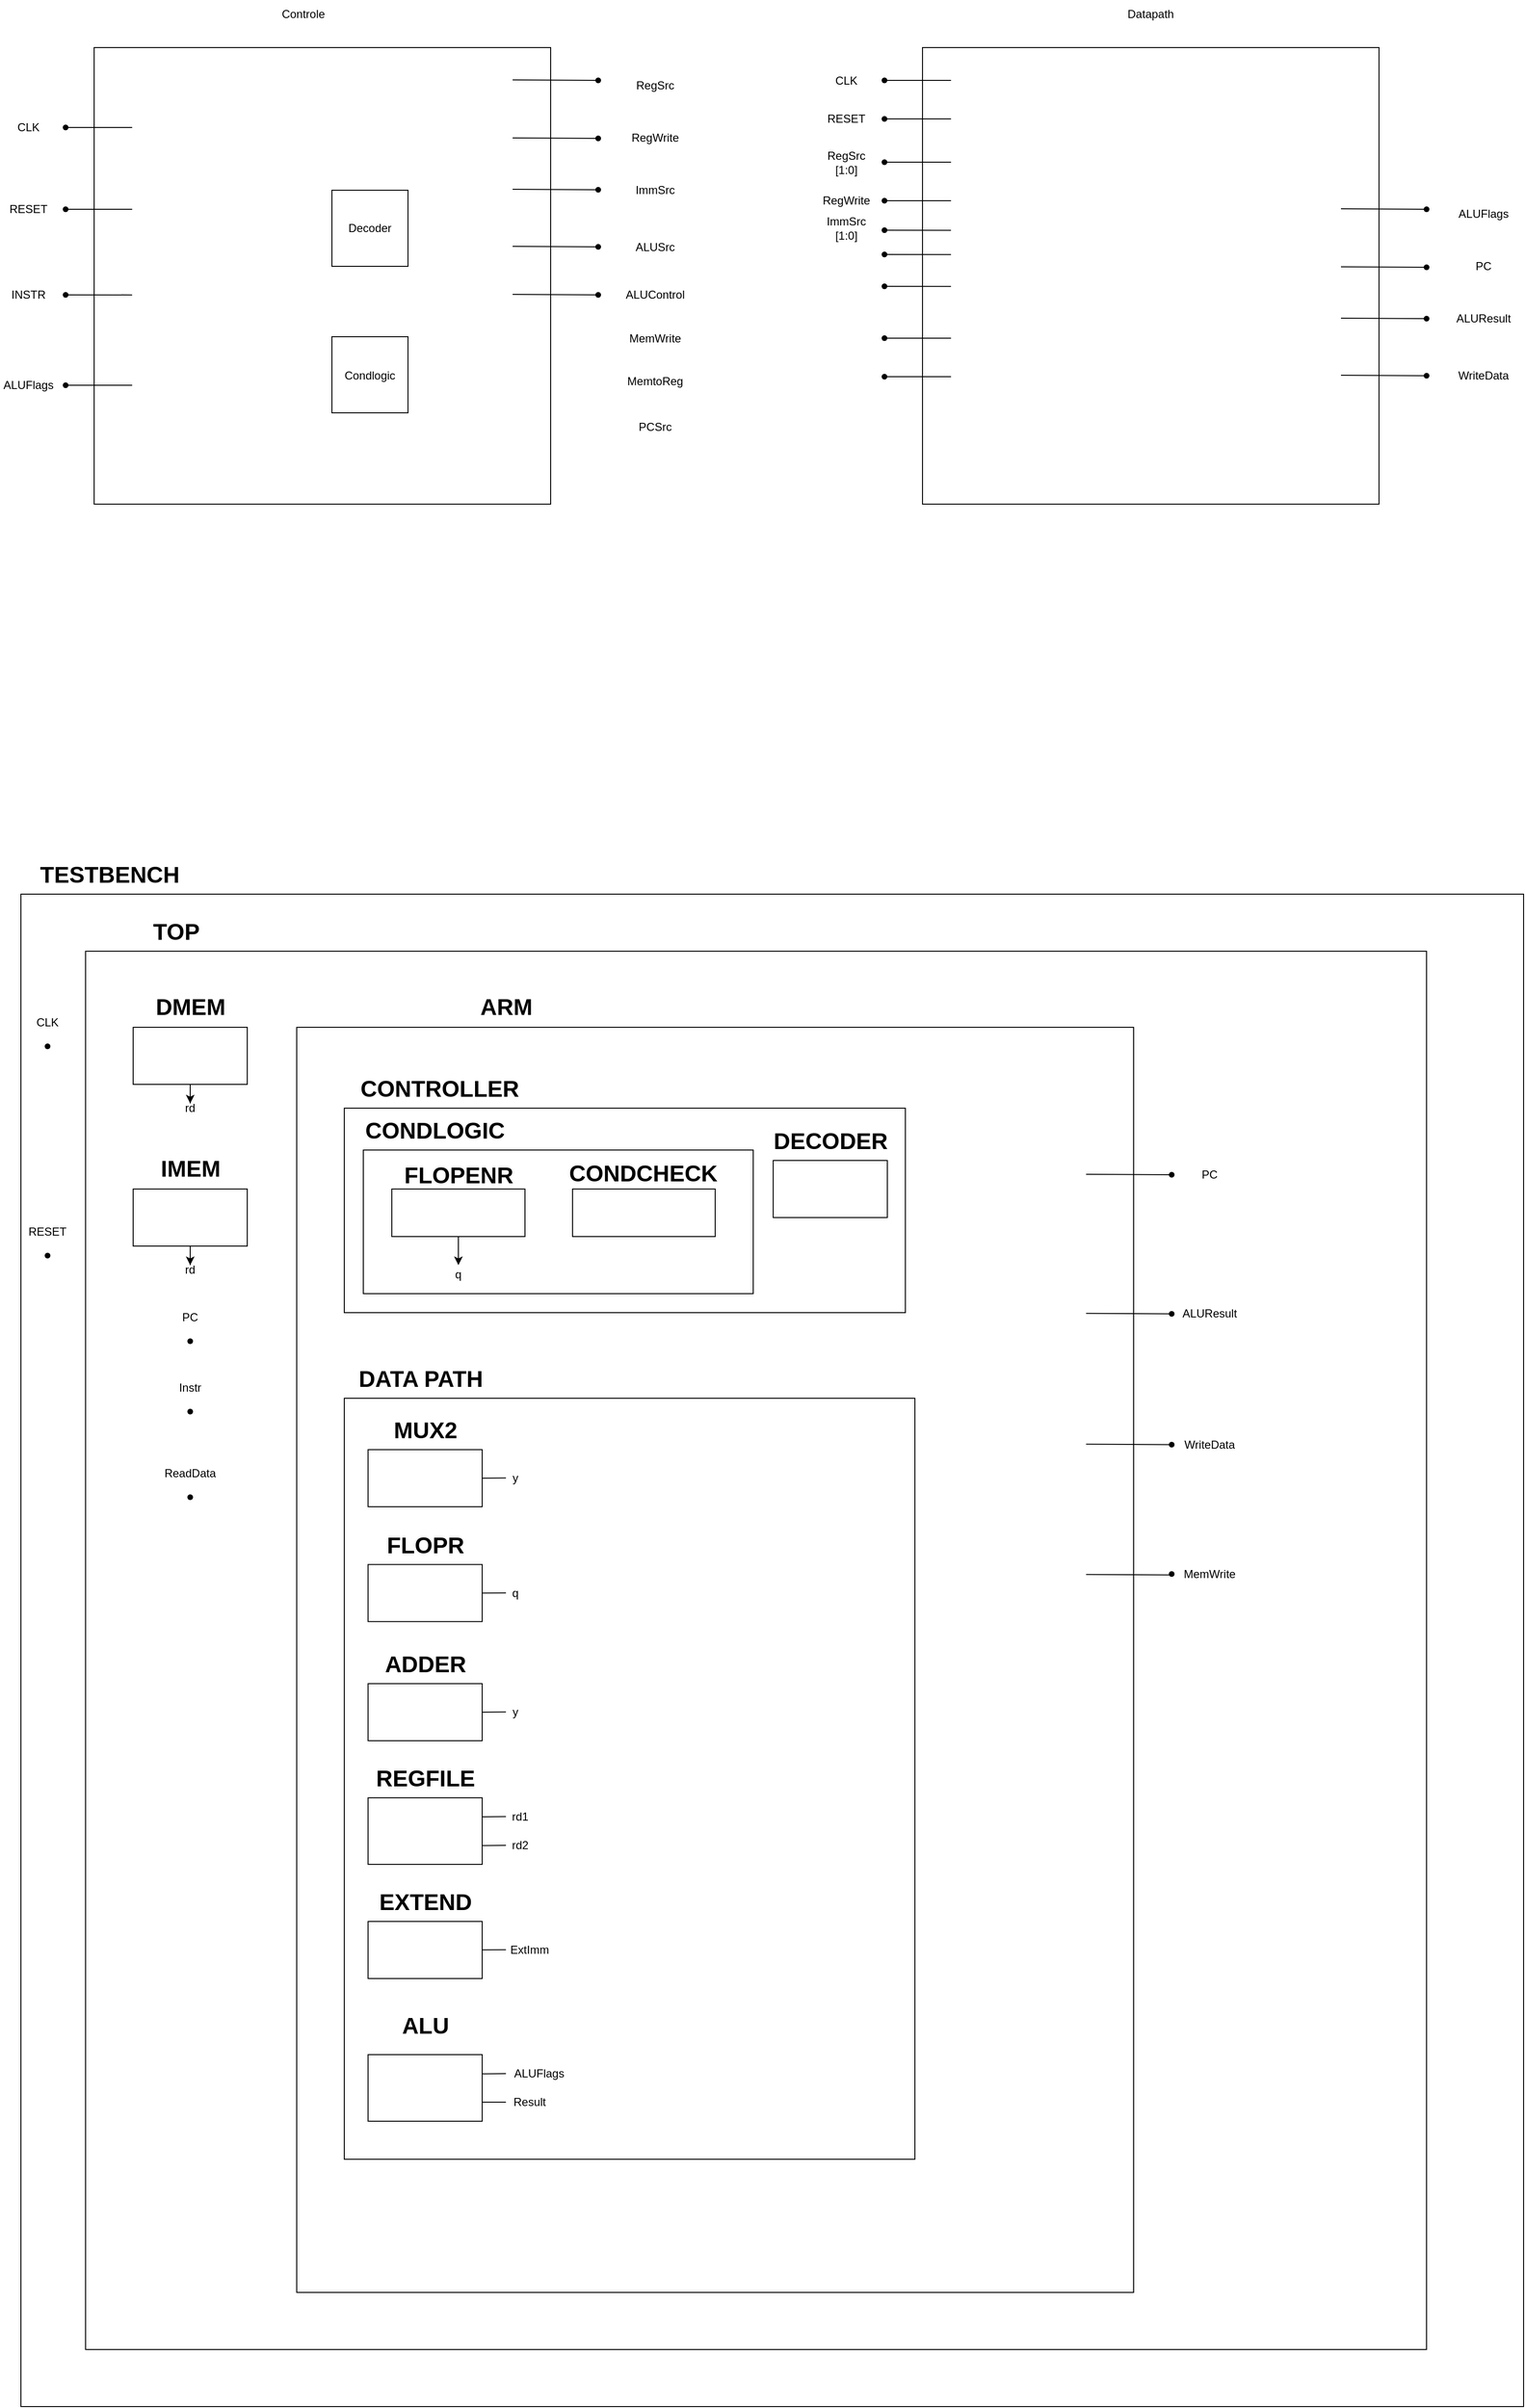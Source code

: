<mxfile version="26.2.8">
  <diagram name="Página-1" id="aRTE3bzkcfPNq_XIPPsl">
    <mxGraphModel dx="2326" dy="2050" grid="1" gridSize="10" guides="1" tooltips="1" connect="1" arrows="1" fold="1" page="1" pageScale="1" pageWidth="827" pageHeight="1169" math="0" shadow="0">
      <root>
        <mxCell id="0" />
        <mxCell id="1" parent="0" />
        <mxCell id="1jccHF-EWlNYs-ElG2Ij-1" value="" style="whiteSpace=wrap;html=1;aspect=fixed;" parent="1" vertex="1">
          <mxGeometry x="150" y="250" width="480" height="480" as="geometry" />
        </mxCell>
        <mxCell id="1jccHF-EWlNYs-ElG2Ij-2" value="Controle" style="text;html=1;align=center;verticalAlign=middle;whiteSpace=wrap;rounded=0;" parent="1" vertex="1">
          <mxGeometry x="340" y="200" width="60" height="30" as="geometry" />
        </mxCell>
        <mxCell id="1jccHF-EWlNYs-ElG2Ij-3" value="" style="whiteSpace=wrap;html=1;aspect=fixed;" parent="1" vertex="1">
          <mxGeometry x="400" y="400" width="80" height="80" as="geometry" />
        </mxCell>
        <mxCell id="1jccHF-EWlNYs-ElG2Ij-4" value="" style="whiteSpace=wrap;html=1;aspect=fixed;" parent="1" vertex="1">
          <mxGeometry x="400" y="554" width="80" height="80" as="geometry" />
        </mxCell>
        <mxCell id="1jccHF-EWlNYs-ElG2Ij-5" value="" style="shape=waypoint;sketch=0;fillStyle=solid;size=6;pointerEvents=1;points=[];fillColor=none;resizable=0;rotatable=0;perimeter=centerPerimeter;snapToPoint=1;" parent="1" vertex="1">
          <mxGeometry x="110" y="500" width="20" height="20" as="geometry" />
        </mxCell>
        <mxCell id="1jccHF-EWlNYs-ElG2Ij-6" value="" style="endArrow=none;html=1;rounded=0;exitX=1;exitY=0.5;exitDx=0;exitDy=0;exitPerimeter=0;entryX=0.059;entryY=0.261;entryDx=0;entryDy=0;entryPerimeter=0;" parent="1" source="1jccHF-EWlNYs-ElG2Ij-5" edge="1">
          <mxGeometry width="50" height="50" relative="1" as="geometry">
            <mxPoint x="220" y="590" as="sourcePoint" />
            <mxPoint x="189.925" y="510.075" as="targetPoint" />
          </mxGeometry>
        </mxCell>
        <mxCell id="1jccHF-EWlNYs-ElG2Ij-7" value="" style="shape=waypoint;sketch=0;fillStyle=solid;size=6;pointerEvents=1;points=[];fillColor=none;resizable=0;rotatable=0;perimeter=centerPerimeter;snapToPoint=1;" parent="1" vertex="1">
          <mxGeometry x="110" y="595" width="20" height="20" as="geometry" />
        </mxCell>
        <mxCell id="1jccHF-EWlNYs-ElG2Ij-8" value="" style="endArrow=none;html=1;rounded=0;exitX=1;exitY=0.5;exitDx=0;exitDy=0;exitPerimeter=0;entryX=0.059;entryY=0.261;entryDx=0;entryDy=0;entryPerimeter=0;" parent="1" source="1jccHF-EWlNYs-ElG2Ij-7" edge="1">
          <mxGeometry width="50" height="50" relative="1" as="geometry">
            <mxPoint x="220" y="685" as="sourcePoint" />
            <mxPoint x="190" y="605" as="targetPoint" />
          </mxGeometry>
        </mxCell>
        <mxCell id="1jccHF-EWlNYs-ElG2Ij-9" value="CLK" style="text;html=1;align=center;verticalAlign=middle;whiteSpace=wrap;rounded=0;" parent="1" vertex="1">
          <mxGeometry x="51" y="319" width="60" height="30" as="geometry" />
        </mxCell>
        <mxCell id="1jccHF-EWlNYs-ElG2Ij-10" value="" style="shape=waypoint;sketch=0;fillStyle=solid;size=6;pointerEvents=1;points=[];fillColor=none;resizable=0;rotatable=0;perimeter=centerPerimeter;snapToPoint=1;" parent="1" vertex="1">
          <mxGeometry x="110" y="410" width="20" height="20" as="geometry" />
        </mxCell>
        <mxCell id="1jccHF-EWlNYs-ElG2Ij-11" value="" style="endArrow=none;html=1;rounded=0;exitX=1;exitY=0.5;exitDx=0;exitDy=0;exitPerimeter=0;entryX=0.059;entryY=0.261;entryDx=0;entryDy=0;entryPerimeter=0;" parent="1" source="1jccHF-EWlNYs-ElG2Ij-10" edge="1">
          <mxGeometry width="50" height="50" relative="1" as="geometry">
            <mxPoint x="220" y="500" as="sourcePoint" />
            <mxPoint x="190" y="420" as="targetPoint" />
          </mxGeometry>
        </mxCell>
        <mxCell id="1jccHF-EWlNYs-ElG2Ij-12" value="" style="shape=waypoint;sketch=0;fillStyle=solid;size=6;pointerEvents=1;points=[];fillColor=none;resizable=0;rotatable=0;perimeter=centerPerimeter;snapToPoint=1;" parent="1" vertex="1">
          <mxGeometry x="110" y="324" width="20" height="20" as="geometry" />
        </mxCell>
        <mxCell id="1jccHF-EWlNYs-ElG2Ij-13" value="" style="endArrow=none;html=1;rounded=0;exitX=1;exitY=0.5;exitDx=0;exitDy=0;exitPerimeter=0;entryX=0.059;entryY=0.261;entryDx=0;entryDy=0;entryPerimeter=0;" parent="1" source="1jccHF-EWlNYs-ElG2Ij-12" edge="1">
          <mxGeometry width="50" height="50" relative="1" as="geometry">
            <mxPoint x="220" y="414" as="sourcePoint" />
            <mxPoint x="190" y="334" as="targetPoint" />
          </mxGeometry>
        </mxCell>
        <mxCell id="1jccHF-EWlNYs-ElG2Ij-14" value="RESET" style="text;html=1;align=center;verticalAlign=middle;whiteSpace=wrap;rounded=0;" parent="1" vertex="1">
          <mxGeometry x="51" y="405" width="60" height="30" as="geometry" />
        </mxCell>
        <mxCell id="1jccHF-EWlNYs-ElG2Ij-15" value="INSTR" style="text;html=1;align=center;verticalAlign=middle;whiteSpace=wrap;rounded=0;" parent="1" vertex="1">
          <mxGeometry x="51" y="495" width="60" height="30" as="geometry" />
        </mxCell>
        <mxCell id="1jccHF-EWlNYs-ElG2Ij-16" value="ALUFlags" style="text;html=1;align=center;verticalAlign=middle;whiteSpace=wrap;rounded=0;" parent="1" vertex="1">
          <mxGeometry x="51" y="590" width="60" height="30" as="geometry" />
        </mxCell>
        <mxCell id="1jccHF-EWlNYs-ElG2Ij-17" value="Decoder" style="text;html=1;align=center;verticalAlign=middle;whiteSpace=wrap;rounded=0;" parent="1" vertex="1">
          <mxGeometry x="410" y="425" width="60" height="30" as="geometry" />
        </mxCell>
        <mxCell id="1jccHF-EWlNYs-ElG2Ij-18" value="Condlogic" style="text;html=1;align=center;verticalAlign=middle;whiteSpace=wrap;rounded=0;" parent="1" vertex="1">
          <mxGeometry x="410" y="580" width="60" height="30" as="geometry" />
        </mxCell>
        <mxCell id="1jccHF-EWlNYs-ElG2Ij-19" value="" style="whiteSpace=wrap;html=1;aspect=fixed;" parent="1" vertex="1">
          <mxGeometry x="1021" y="250" width="480" height="480" as="geometry" />
        </mxCell>
        <mxCell id="1jccHF-EWlNYs-ElG2Ij-20" value="Datapath" style="text;html=1;align=center;verticalAlign=middle;whiteSpace=wrap;rounded=0;" parent="1" vertex="1">
          <mxGeometry x="1231" y="200" width="60" height="30" as="geometry" />
        </mxCell>
        <mxCell id="1jccHF-EWlNYs-ElG2Ij-21" value="" style="shape=waypoint;sketch=0;fillStyle=solid;size=6;pointerEvents=1;points=[];fillColor=none;resizable=0;rotatable=0;perimeter=centerPerimeter;snapToPoint=1;" parent="1" vertex="1">
          <mxGeometry x="971" y="457.5" width="20" height="20" as="geometry" />
        </mxCell>
        <mxCell id="1jccHF-EWlNYs-ElG2Ij-22" value="" style="endArrow=none;html=1;rounded=0;exitX=1;exitY=0.5;exitDx=0;exitDy=0;exitPerimeter=0;entryX=0.059;entryY=0.261;entryDx=0;entryDy=0;entryPerimeter=0;" parent="1" source="1jccHF-EWlNYs-ElG2Ij-21" edge="1">
          <mxGeometry width="50" height="50" relative="1" as="geometry">
            <mxPoint x="1081" y="547.5" as="sourcePoint" />
            <mxPoint x="1050.925" y="467.575" as="targetPoint" />
          </mxGeometry>
        </mxCell>
        <mxCell id="1jccHF-EWlNYs-ElG2Ij-23" value="" style="shape=waypoint;sketch=0;fillStyle=solid;size=6;pointerEvents=1;points=[];fillColor=none;resizable=0;rotatable=0;perimeter=centerPerimeter;snapToPoint=1;" parent="1" vertex="1">
          <mxGeometry x="971" y="545.5" width="20" height="20" as="geometry" />
        </mxCell>
        <mxCell id="1jccHF-EWlNYs-ElG2Ij-24" value="" style="endArrow=none;html=1;rounded=0;exitX=1;exitY=0.5;exitDx=0;exitDy=0;exitPerimeter=0;entryX=0.059;entryY=0.261;entryDx=0;entryDy=0;entryPerimeter=0;" parent="1" source="1jccHF-EWlNYs-ElG2Ij-23" edge="1">
          <mxGeometry width="50" height="50" relative="1" as="geometry">
            <mxPoint x="1081" y="635.5" as="sourcePoint" />
            <mxPoint x="1051" y="555.5" as="targetPoint" />
          </mxGeometry>
        </mxCell>
        <mxCell id="1jccHF-EWlNYs-ElG2Ij-25" value="" style="shape=waypoint;sketch=0;fillStyle=solid;size=6;pointerEvents=1;points=[];fillColor=none;resizable=0;rotatable=0;perimeter=centerPerimeter;snapToPoint=1;" parent="1" vertex="1">
          <mxGeometry x="971" y="360.5" width="20" height="20" as="geometry" />
        </mxCell>
        <mxCell id="1jccHF-EWlNYs-ElG2Ij-26" value="" style="endArrow=none;html=1;rounded=0;exitX=1;exitY=0.5;exitDx=0;exitDy=0;exitPerimeter=0;entryX=0.059;entryY=0.261;entryDx=0;entryDy=0;entryPerimeter=0;" parent="1" source="1jccHF-EWlNYs-ElG2Ij-25" edge="1">
          <mxGeometry width="50" height="50" relative="1" as="geometry">
            <mxPoint x="1081" y="450.5" as="sourcePoint" />
            <mxPoint x="1051" y="370.5" as="targetPoint" />
          </mxGeometry>
        </mxCell>
        <mxCell id="1jccHF-EWlNYs-ElG2Ij-27" value="" style="shape=waypoint;sketch=0;fillStyle=solid;size=6;pointerEvents=1;points=[];fillColor=none;resizable=0;rotatable=0;perimeter=centerPerimeter;snapToPoint=1;" parent="1" vertex="1">
          <mxGeometry x="971" y="274.5" width="20" height="20" as="geometry" />
        </mxCell>
        <mxCell id="1jccHF-EWlNYs-ElG2Ij-28" value="" style="endArrow=none;html=1;rounded=0;exitX=1;exitY=0.5;exitDx=0;exitDy=0;exitPerimeter=0;entryX=0.059;entryY=0.261;entryDx=0;entryDy=0;entryPerimeter=0;" parent="1" source="1jccHF-EWlNYs-ElG2Ij-27" edge="1">
          <mxGeometry width="50" height="50" relative="1" as="geometry">
            <mxPoint x="1081" y="364.5" as="sourcePoint" />
            <mxPoint x="1051" y="284.5" as="targetPoint" />
          </mxGeometry>
        </mxCell>
        <mxCell id="1jccHF-EWlNYs-ElG2Ij-29" value="" style="shape=waypoint;sketch=0;fillStyle=solid;size=6;pointerEvents=1;points=[];fillColor=none;resizable=0;rotatable=0;perimeter=centerPerimeter;snapToPoint=1;" parent="1" vertex="1">
          <mxGeometry x="971" y="491" width="20" height="20" as="geometry" />
        </mxCell>
        <mxCell id="1jccHF-EWlNYs-ElG2Ij-30" value="" style="endArrow=none;html=1;rounded=0;exitX=1;exitY=0.5;exitDx=0;exitDy=0;exitPerimeter=0;entryX=0.059;entryY=0.261;entryDx=0;entryDy=0;entryPerimeter=0;" parent="1" source="1jccHF-EWlNYs-ElG2Ij-29" edge="1">
          <mxGeometry width="50" height="50" relative="1" as="geometry">
            <mxPoint x="1081" y="581" as="sourcePoint" />
            <mxPoint x="1050.925" y="501.075" as="targetPoint" />
          </mxGeometry>
        </mxCell>
        <mxCell id="1jccHF-EWlNYs-ElG2Ij-31" value="" style="shape=waypoint;sketch=0;fillStyle=solid;size=6;pointerEvents=1;points=[];fillColor=none;resizable=0;rotatable=0;perimeter=centerPerimeter;snapToPoint=1;" parent="1" vertex="1">
          <mxGeometry x="971" y="586" width="20" height="20" as="geometry" />
        </mxCell>
        <mxCell id="1jccHF-EWlNYs-ElG2Ij-32" value="" style="endArrow=none;html=1;rounded=0;exitX=1;exitY=0.5;exitDx=0;exitDy=0;exitPerimeter=0;entryX=0.059;entryY=0.261;entryDx=0;entryDy=0;entryPerimeter=0;" parent="1" source="1jccHF-EWlNYs-ElG2Ij-31" edge="1">
          <mxGeometry width="50" height="50" relative="1" as="geometry">
            <mxPoint x="1081" y="676" as="sourcePoint" />
            <mxPoint x="1051" y="596" as="targetPoint" />
          </mxGeometry>
        </mxCell>
        <mxCell id="1jccHF-EWlNYs-ElG2Ij-33" value="" style="shape=waypoint;sketch=0;fillStyle=solid;size=6;pointerEvents=1;points=[];fillColor=none;resizable=0;rotatable=0;perimeter=centerPerimeter;snapToPoint=1;" parent="1" vertex="1">
          <mxGeometry x="971" y="401" width="20" height="20" as="geometry" />
        </mxCell>
        <mxCell id="1jccHF-EWlNYs-ElG2Ij-34" value="" style="endArrow=none;html=1;rounded=0;exitX=1;exitY=0.5;exitDx=0;exitDy=0;exitPerimeter=0;entryX=0.059;entryY=0.261;entryDx=0;entryDy=0;entryPerimeter=0;" parent="1" source="1jccHF-EWlNYs-ElG2Ij-33" edge="1">
          <mxGeometry width="50" height="50" relative="1" as="geometry">
            <mxPoint x="1081" y="491" as="sourcePoint" />
            <mxPoint x="1051" y="411" as="targetPoint" />
          </mxGeometry>
        </mxCell>
        <mxCell id="1jccHF-EWlNYs-ElG2Ij-35" value="" style="shape=waypoint;sketch=0;fillStyle=solid;size=6;pointerEvents=1;points=[];fillColor=none;resizable=0;rotatable=0;perimeter=centerPerimeter;snapToPoint=1;" parent="1" vertex="1">
          <mxGeometry x="971" y="315" width="20" height="20" as="geometry" />
        </mxCell>
        <mxCell id="1jccHF-EWlNYs-ElG2Ij-36" value="" style="endArrow=none;html=1;rounded=0;exitX=1;exitY=0.5;exitDx=0;exitDy=0;exitPerimeter=0;entryX=0.059;entryY=0.261;entryDx=0;entryDy=0;entryPerimeter=0;" parent="1" source="1jccHF-EWlNYs-ElG2Ij-35" edge="1">
          <mxGeometry width="50" height="50" relative="1" as="geometry">
            <mxPoint x="1081" y="405" as="sourcePoint" />
            <mxPoint x="1051" y="325" as="targetPoint" />
          </mxGeometry>
        </mxCell>
        <mxCell id="1jccHF-EWlNYs-ElG2Ij-37" value="" style="shape=waypoint;sketch=0;fillStyle=solid;size=6;pointerEvents=1;points=[];fillColor=none;resizable=0;rotatable=0;perimeter=centerPerimeter;snapToPoint=1;" parent="1" vertex="1">
          <mxGeometry x="971" y="432" width="20" height="20" as="geometry" />
        </mxCell>
        <mxCell id="1jccHF-EWlNYs-ElG2Ij-38" value="" style="endArrow=none;html=1;rounded=0;exitX=1;exitY=0.5;exitDx=0;exitDy=0;exitPerimeter=0;entryX=0.059;entryY=0.261;entryDx=0;entryDy=0;entryPerimeter=0;" parent="1" source="1jccHF-EWlNYs-ElG2Ij-37" edge="1">
          <mxGeometry width="50" height="50" relative="1" as="geometry">
            <mxPoint x="1081" y="522" as="sourcePoint" />
            <mxPoint x="1050.925" y="442.075" as="targetPoint" />
          </mxGeometry>
        </mxCell>
        <mxCell id="1jccHF-EWlNYs-ElG2Ij-39" value="" style="shape=waypoint;sketch=0;fillStyle=solid;size=6;pointerEvents=1;points=[];fillColor=none;resizable=0;rotatable=0;perimeter=centerPerimeter;snapToPoint=1;" parent="1" vertex="1">
          <mxGeometry x="1541" y="410" width="20" height="20" as="geometry" />
        </mxCell>
        <mxCell id="1jccHF-EWlNYs-ElG2Ij-40" value="" style="endArrow=none;html=1;rounded=0;exitX=1;exitY=0.5;exitDx=0;exitDy=0;exitPerimeter=0;entryX=1;entryY=0.5;entryDx=0;entryDy=0;entryPerimeter=0;" parent="1" target="1jccHF-EWlNYs-ElG2Ij-39" edge="1">
          <mxGeometry width="50" height="50" relative="1" as="geometry">
            <mxPoint x="1461" y="419.5" as="sourcePoint" />
            <mxPoint x="1491" y="499.5" as="targetPoint" />
          </mxGeometry>
        </mxCell>
        <mxCell id="1jccHF-EWlNYs-ElG2Ij-41" value="" style="shape=waypoint;sketch=0;fillStyle=solid;size=6;pointerEvents=1;points=[];fillColor=none;resizable=0;rotatable=0;perimeter=centerPerimeter;snapToPoint=1;" parent="1" vertex="1">
          <mxGeometry x="1541" y="471" width="20" height="20" as="geometry" />
        </mxCell>
        <mxCell id="1jccHF-EWlNYs-ElG2Ij-42" value="" style="endArrow=none;html=1;rounded=0;exitX=1;exitY=0.5;exitDx=0;exitDy=0;exitPerimeter=0;entryX=1;entryY=0.5;entryDx=0;entryDy=0;entryPerimeter=0;" parent="1" target="1jccHF-EWlNYs-ElG2Ij-41" edge="1">
          <mxGeometry width="50" height="50" relative="1" as="geometry">
            <mxPoint x="1461" y="480.5" as="sourcePoint" />
            <mxPoint x="1491" y="560.5" as="targetPoint" />
          </mxGeometry>
        </mxCell>
        <mxCell id="1jccHF-EWlNYs-ElG2Ij-43" value="" style="shape=waypoint;sketch=0;fillStyle=solid;size=6;pointerEvents=1;points=[];fillColor=none;resizable=0;rotatable=0;perimeter=centerPerimeter;snapToPoint=1;" parent="1" vertex="1">
          <mxGeometry x="1541" y="525" width="20" height="20" as="geometry" />
        </mxCell>
        <mxCell id="1jccHF-EWlNYs-ElG2Ij-44" value="" style="endArrow=none;html=1;rounded=0;exitX=1;exitY=0.5;exitDx=0;exitDy=0;exitPerimeter=0;entryX=1;entryY=0.5;entryDx=0;entryDy=0;entryPerimeter=0;" parent="1" target="1jccHF-EWlNYs-ElG2Ij-43" edge="1">
          <mxGeometry width="50" height="50" relative="1" as="geometry">
            <mxPoint x="1461" y="534.5" as="sourcePoint" />
            <mxPoint x="1491" y="614.5" as="targetPoint" />
          </mxGeometry>
        </mxCell>
        <mxCell id="1jccHF-EWlNYs-ElG2Ij-45" value="ALUFlags" style="text;html=1;align=center;verticalAlign=middle;whiteSpace=wrap;rounded=0;" parent="1" vertex="1">
          <mxGeometry x="1581" y="410" width="60" height="30" as="geometry" />
        </mxCell>
        <mxCell id="1jccHF-EWlNYs-ElG2Ij-46" value="PC" style="text;html=1;align=center;verticalAlign=middle;whiteSpace=wrap;rounded=0;" parent="1" vertex="1">
          <mxGeometry x="1581" y="465" width="60" height="30" as="geometry" />
        </mxCell>
        <mxCell id="1jccHF-EWlNYs-ElG2Ij-47" value="ALUResult" style="text;html=1;align=center;verticalAlign=middle;whiteSpace=wrap;rounded=0;" parent="1" vertex="1">
          <mxGeometry x="1581" y="520" width="60" height="30" as="geometry" />
        </mxCell>
        <mxCell id="1jccHF-EWlNYs-ElG2Ij-48" value="" style="shape=waypoint;sketch=0;fillStyle=solid;size=6;pointerEvents=1;points=[];fillColor=none;resizable=0;rotatable=0;perimeter=centerPerimeter;snapToPoint=1;" parent="1" vertex="1">
          <mxGeometry x="1541" y="585" width="20" height="20" as="geometry" />
        </mxCell>
        <mxCell id="1jccHF-EWlNYs-ElG2Ij-49" value="" style="endArrow=none;html=1;rounded=0;exitX=1;exitY=0.5;exitDx=0;exitDy=0;exitPerimeter=0;entryX=1;entryY=0.5;entryDx=0;entryDy=0;entryPerimeter=0;" parent="1" target="1jccHF-EWlNYs-ElG2Ij-48" edge="1">
          <mxGeometry width="50" height="50" relative="1" as="geometry">
            <mxPoint x="1461" y="594.5" as="sourcePoint" />
            <mxPoint x="1491" y="674.5" as="targetPoint" />
          </mxGeometry>
        </mxCell>
        <mxCell id="1jccHF-EWlNYs-ElG2Ij-50" value="WriteData" style="text;html=1;align=center;verticalAlign=middle;whiteSpace=wrap;rounded=0;" parent="1" vertex="1">
          <mxGeometry x="1581" y="580" width="60" height="30" as="geometry" />
        </mxCell>
        <mxCell id="1jccHF-EWlNYs-ElG2Ij-51" value="CLK" style="text;html=1;align=center;verticalAlign=middle;whiteSpace=wrap;rounded=0;" parent="1" vertex="1">
          <mxGeometry x="911" y="269.5" width="60" height="30" as="geometry" />
        </mxCell>
        <mxCell id="1jccHF-EWlNYs-ElG2Ij-52" value="RESET" style="text;html=1;align=center;verticalAlign=middle;whiteSpace=wrap;rounded=0;" parent="1" vertex="1">
          <mxGeometry x="911" y="310" width="60" height="30" as="geometry" />
        </mxCell>
        <mxCell id="1jccHF-EWlNYs-ElG2Ij-53" value="RegSrc&lt;div&gt;[1:0]&lt;/div&gt;" style="text;html=1;align=center;verticalAlign=middle;whiteSpace=wrap;rounded=0;" parent="1" vertex="1">
          <mxGeometry x="911" y="355.5" width="60" height="30" as="geometry" />
        </mxCell>
        <mxCell id="1jccHF-EWlNYs-ElG2Ij-54" value="RegWrite" style="text;html=1;align=center;verticalAlign=middle;whiteSpace=wrap;rounded=0;" parent="1" vertex="1">
          <mxGeometry x="911" y="396" width="60" height="30" as="geometry" />
        </mxCell>
        <mxCell id="1jccHF-EWlNYs-ElG2Ij-55" value="ImmSrc&lt;div&gt;[1:0]&lt;/div&gt;" style="text;html=1;align=center;verticalAlign=middle;whiteSpace=wrap;rounded=0;" parent="1" vertex="1">
          <mxGeometry x="911" y="425" width="60" height="30" as="geometry" />
        </mxCell>
        <mxCell id="1jccHF-EWlNYs-ElG2Ij-56" value="" style="shape=waypoint;sketch=0;fillStyle=solid;size=6;pointerEvents=1;points=[];fillColor=none;resizable=0;rotatable=0;perimeter=centerPerimeter;snapToPoint=1;" parent="1" vertex="1">
          <mxGeometry x="670" y="274.5" width="20" height="20" as="geometry" />
        </mxCell>
        <mxCell id="1jccHF-EWlNYs-ElG2Ij-57" value="" style="endArrow=none;html=1;rounded=0;exitX=1;exitY=0.5;exitDx=0;exitDy=0;exitPerimeter=0;entryX=1;entryY=0.5;entryDx=0;entryDy=0;entryPerimeter=0;" parent="1" target="1jccHF-EWlNYs-ElG2Ij-56" edge="1">
          <mxGeometry width="50" height="50" relative="1" as="geometry">
            <mxPoint x="590" y="284" as="sourcePoint" />
            <mxPoint x="620" y="364" as="targetPoint" />
          </mxGeometry>
        </mxCell>
        <mxCell id="1jccHF-EWlNYs-ElG2Ij-58" value="" style="shape=waypoint;sketch=0;fillStyle=solid;size=6;pointerEvents=1;points=[];fillColor=none;resizable=0;rotatable=0;perimeter=centerPerimeter;snapToPoint=1;" parent="1" vertex="1">
          <mxGeometry x="670" y="335.5" width="20" height="20" as="geometry" />
        </mxCell>
        <mxCell id="1jccHF-EWlNYs-ElG2Ij-59" value="" style="endArrow=none;html=1;rounded=0;exitX=1;exitY=0.5;exitDx=0;exitDy=0;exitPerimeter=0;entryX=1;entryY=0.5;entryDx=0;entryDy=0;entryPerimeter=0;" parent="1" target="1jccHF-EWlNYs-ElG2Ij-58" edge="1">
          <mxGeometry width="50" height="50" relative="1" as="geometry">
            <mxPoint x="590" y="345" as="sourcePoint" />
            <mxPoint x="620" y="425" as="targetPoint" />
          </mxGeometry>
        </mxCell>
        <mxCell id="1jccHF-EWlNYs-ElG2Ij-60" value="" style="shape=waypoint;sketch=0;fillStyle=solid;size=6;pointerEvents=1;points=[];fillColor=none;resizable=0;rotatable=0;perimeter=centerPerimeter;snapToPoint=1;" parent="1" vertex="1">
          <mxGeometry x="670" y="389.5" width="20" height="20" as="geometry" />
        </mxCell>
        <mxCell id="1jccHF-EWlNYs-ElG2Ij-61" value="" style="endArrow=none;html=1;rounded=0;exitX=1;exitY=0.5;exitDx=0;exitDy=0;exitPerimeter=0;entryX=1;entryY=0.5;entryDx=0;entryDy=0;entryPerimeter=0;" parent="1" target="1jccHF-EWlNYs-ElG2Ij-60" edge="1">
          <mxGeometry width="50" height="50" relative="1" as="geometry">
            <mxPoint x="590" y="399" as="sourcePoint" />
            <mxPoint x="620" y="479" as="targetPoint" />
          </mxGeometry>
        </mxCell>
        <mxCell id="1jccHF-EWlNYs-ElG2Ij-62" value="RegSrc" style="text;html=1;align=center;verticalAlign=middle;whiteSpace=wrap;rounded=0;" parent="1" vertex="1">
          <mxGeometry x="710" y="274.5" width="60" height="30" as="geometry" />
        </mxCell>
        <mxCell id="1jccHF-EWlNYs-ElG2Ij-63" value="RegWrite" style="text;html=1;align=center;verticalAlign=middle;whiteSpace=wrap;rounded=0;" parent="1" vertex="1">
          <mxGeometry x="710" y="329.5" width="60" height="30" as="geometry" />
        </mxCell>
        <mxCell id="1jccHF-EWlNYs-ElG2Ij-64" value="ImmSrc" style="text;html=1;align=center;verticalAlign=middle;whiteSpace=wrap;rounded=0;" parent="1" vertex="1">
          <mxGeometry x="710" y="384.5" width="60" height="30" as="geometry" />
        </mxCell>
        <mxCell id="1jccHF-EWlNYs-ElG2Ij-65" value="" style="shape=waypoint;sketch=0;fillStyle=solid;size=6;pointerEvents=1;points=[];fillColor=none;resizable=0;rotatable=0;perimeter=centerPerimeter;snapToPoint=1;" parent="1" vertex="1">
          <mxGeometry x="670" y="449.5" width="20" height="20" as="geometry" />
        </mxCell>
        <mxCell id="1jccHF-EWlNYs-ElG2Ij-66" value="" style="endArrow=none;html=1;rounded=0;exitX=1;exitY=0.5;exitDx=0;exitDy=0;exitPerimeter=0;entryX=1;entryY=0.5;entryDx=0;entryDy=0;entryPerimeter=0;" parent="1" target="1jccHF-EWlNYs-ElG2Ij-65" edge="1">
          <mxGeometry width="50" height="50" relative="1" as="geometry">
            <mxPoint x="590" y="459" as="sourcePoint" />
            <mxPoint x="620" y="539" as="targetPoint" />
          </mxGeometry>
        </mxCell>
        <mxCell id="1jccHF-EWlNYs-ElG2Ij-67" value="ALUSrc" style="text;html=1;align=center;verticalAlign=middle;whiteSpace=wrap;rounded=0;" parent="1" vertex="1">
          <mxGeometry x="710" y="444.5" width="60" height="30" as="geometry" />
        </mxCell>
        <mxCell id="1jccHF-EWlNYs-ElG2Ij-68" value="" style="shape=waypoint;sketch=0;fillStyle=solid;size=6;pointerEvents=1;points=[];fillColor=none;resizable=0;rotatable=0;perimeter=centerPerimeter;snapToPoint=1;" parent="1" vertex="1">
          <mxGeometry x="670" y="500" width="20" height="20" as="geometry" />
        </mxCell>
        <mxCell id="1jccHF-EWlNYs-ElG2Ij-69" value="" style="endArrow=none;html=1;rounded=0;exitX=1;exitY=0.5;exitDx=0;exitDy=0;exitPerimeter=0;entryX=1;entryY=0.5;entryDx=0;entryDy=0;entryPerimeter=0;" parent="1" target="1jccHF-EWlNYs-ElG2Ij-68" edge="1">
          <mxGeometry width="50" height="50" relative="1" as="geometry">
            <mxPoint x="590" y="509.5" as="sourcePoint" />
            <mxPoint x="620" y="589.5" as="targetPoint" />
          </mxGeometry>
        </mxCell>
        <mxCell id="1jccHF-EWlNYs-ElG2Ij-70" value="ALUControl" style="text;html=1;align=center;verticalAlign=middle;whiteSpace=wrap;rounded=0;" parent="1" vertex="1">
          <mxGeometry x="710" y="495" width="60" height="30" as="geometry" />
        </mxCell>
        <mxCell id="1jccHF-EWlNYs-ElG2Ij-73" value="MemWrite" style="text;html=1;align=center;verticalAlign=middle;whiteSpace=wrap;rounded=0;" parent="1" vertex="1">
          <mxGeometry x="710" y="540.5" width="60" height="30" as="geometry" />
        </mxCell>
        <mxCell id="1jccHF-EWlNYs-ElG2Ij-76" value="MemtoReg" style="text;html=1;align=center;verticalAlign=middle;whiteSpace=wrap;rounded=0;" parent="1" vertex="1">
          <mxGeometry x="710" y="586" width="60" height="30" as="geometry" />
        </mxCell>
        <mxCell id="1jccHF-EWlNYs-ElG2Ij-79" value="PCSrc" style="text;html=1;align=center;verticalAlign=middle;whiteSpace=wrap;rounded=0;" parent="1" vertex="1">
          <mxGeometry x="710" y="634" width="60" height="30" as="geometry" />
        </mxCell>
        <mxCell id="KPxbSoKMguSiklrnjxVH-1" value="" style="whiteSpace=wrap;html=1;" vertex="1" parent="1">
          <mxGeometry x="73" y="1140" width="1580" height="1590" as="geometry" />
        </mxCell>
        <mxCell id="KPxbSoKMguSiklrnjxVH-3" value="" style="whiteSpace=wrap;html=1;" vertex="1" parent="1">
          <mxGeometry x="141" y="1200" width="1410" height="1470" as="geometry" />
        </mxCell>
        <mxCell id="KPxbSoKMguSiklrnjxVH-4" value="CLK" style="text;html=1;align=center;verticalAlign=middle;whiteSpace=wrap;rounded=0;fillColor=none;" vertex="1" parent="1">
          <mxGeometry x="71" y="1260" width="60" height="30" as="geometry" />
        </mxCell>
        <mxCell id="KPxbSoKMguSiklrnjxVH-7" value="" style="shape=waypoint;sketch=0;fillStyle=solid;size=6;pointerEvents=1;points=[];fillColor=none;resizable=0;rotatable=0;perimeter=centerPerimeter;snapToPoint=1;" vertex="1" parent="1">
          <mxGeometry x="91" y="1290" width="20" height="20" as="geometry" />
        </mxCell>
        <mxCell id="KPxbSoKMguSiklrnjxVH-8" value="" style="shape=waypoint;sketch=0;fillStyle=solid;size=6;pointerEvents=1;points=[];fillColor=none;resizable=0;rotatable=0;perimeter=centerPerimeter;snapToPoint=1;" vertex="1" parent="1">
          <mxGeometry x="91" y="1510" width="20" height="20" as="geometry" />
        </mxCell>
        <mxCell id="KPxbSoKMguSiklrnjxVH-9" value="TESTBENCH" style="text;strokeColor=none;fillColor=none;html=1;fontSize=24;fontStyle=1;verticalAlign=middle;align=center;" vertex="1" parent="1">
          <mxGeometry x="71" y="1100" width="190" height="40" as="geometry" />
        </mxCell>
        <mxCell id="KPxbSoKMguSiklrnjxVH-10" value="TOP" style="text;strokeColor=none;fillColor=none;html=1;fontSize=24;fontStyle=1;verticalAlign=middle;align=center;" vertex="1" parent="1">
          <mxGeometry x="141" y="1160" width="190" height="40" as="geometry" />
        </mxCell>
        <mxCell id="KPxbSoKMguSiklrnjxVH-11" value="RESET" style="text;html=1;align=center;verticalAlign=middle;whiteSpace=wrap;rounded=0;fillColor=none;" vertex="1" parent="1">
          <mxGeometry x="71" y="1480" width="60" height="30" as="geometry" />
        </mxCell>
        <mxCell id="KPxbSoKMguSiklrnjxVH-12" value="" style="rounded=0;whiteSpace=wrap;html=1;" vertex="1" parent="1">
          <mxGeometry x="191" y="1280" width="120" height="60" as="geometry" />
        </mxCell>
        <mxCell id="KPxbSoKMguSiklrnjxVH-13" value="" style="rounded=0;whiteSpace=wrap;html=1;" vertex="1" parent="1">
          <mxGeometry x="191" y="1450" width="120" height="60" as="geometry" />
        </mxCell>
        <mxCell id="KPxbSoKMguSiklrnjxVH-14" value="DMEM" style="text;strokeColor=none;fillColor=none;html=1;fontSize=24;fontStyle=1;verticalAlign=middle;align=center;" vertex="1" parent="1">
          <mxGeometry x="201" y="1239" width="100" height="40" as="geometry" />
        </mxCell>
        <mxCell id="KPxbSoKMguSiklrnjxVH-15" value="IMEM" style="text;strokeColor=none;fillColor=none;html=1;fontSize=24;fontStyle=1;verticalAlign=middle;align=center;" vertex="1" parent="1">
          <mxGeometry x="201" y="1409" width="100" height="40" as="geometry" />
        </mxCell>
        <mxCell id="KPxbSoKMguSiklrnjxVH-19" value="PC" style="text;html=1;align=center;verticalAlign=middle;whiteSpace=wrap;rounded=0;fillColor=none;" vertex="1" parent="1">
          <mxGeometry x="221" y="1570" width="60" height="30" as="geometry" />
        </mxCell>
        <mxCell id="KPxbSoKMguSiklrnjxVH-20" value="" style="shape=waypoint;sketch=0;fillStyle=solid;size=6;pointerEvents=1;points=[];fillColor=none;resizable=0;rotatable=0;perimeter=centerPerimeter;snapToPoint=1;" vertex="1" parent="1">
          <mxGeometry x="241" y="1600" width="20" height="20" as="geometry" />
        </mxCell>
        <mxCell id="KPxbSoKMguSiklrnjxVH-21" value="" style="shape=waypoint;sketch=0;fillStyle=solid;size=6;pointerEvents=1;points=[];fillColor=none;resizable=0;rotatable=0;perimeter=centerPerimeter;snapToPoint=1;" vertex="1" parent="1">
          <mxGeometry x="241" y="1764" width="20" height="20" as="geometry" />
        </mxCell>
        <mxCell id="KPxbSoKMguSiklrnjxVH-22" value="ReadData" style="text;html=1;align=center;verticalAlign=middle;whiteSpace=wrap;rounded=0;fillColor=none;" vertex="1" parent="1">
          <mxGeometry x="221" y="1734" width="60" height="30" as="geometry" />
        </mxCell>
        <mxCell id="KPxbSoKMguSiklrnjxVH-23" value="" style="shape=waypoint;sketch=0;fillStyle=solid;size=6;pointerEvents=1;points=[];fillColor=none;resizable=0;rotatable=0;perimeter=centerPerimeter;snapToPoint=1;" vertex="1" parent="1">
          <mxGeometry x="241" y="1674" width="20" height="20" as="geometry" />
        </mxCell>
        <mxCell id="KPxbSoKMguSiklrnjxVH-24" value="Instr" style="text;html=1;align=center;verticalAlign=middle;whiteSpace=wrap;rounded=0;fillColor=none;" vertex="1" parent="1">
          <mxGeometry x="221" y="1644" width="60" height="30" as="geometry" />
        </mxCell>
        <mxCell id="KPxbSoKMguSiklrnjxVH-26" value="" style="rounded=0;whiteSpace=wrap;html=1;direction=south;" vertex="1" parent="1">
          <mxGeometry x="363" y="1280" width="880" height="1330" as="geometry" />
        </mxCell>
        <mxCell id="KPxbSoKMguSiklrnjxVH-27" value="ARM" style="text;strokeColor=none;fillColor=none;html=1;fontSize=24;fontStyle=1;verticalAlign=middle;align=center;" vertex="1" parent="1">
          <mxGeometry x="533" y="1239" width="100" height="40" as="geometry" />
        </mxCell>
        <mxCell id="1jccHF-EWlNYs-ElG2Ij-71" value="" style="shape=waypoint;sketch=0;fillStyle=solid;size=6;pointerEvents=1;points=[];fillColor=none;resizable=0;rotatable=0;perimeter=centerPerimeter;snapToPoint=1;" parent="1" vertex="1">
          <mxGeometry x="1273" y="1571.25" width="20" height="20" as="geometry" />
        </mxCell>
        <mxCell id="1jccHF-EWlNYs-ElG2Ij-72" value="" style="endArrow=none;html=1;rounded=0;exitX=1;exitY=0.5;exitDx=0;exitDy=0;exitPerimeter=0;entryX=1;entryY=0.5;entryDx=0;entryDy=0;entryPerimeter=0;" parent="1" target="1jccHF-EWlNYs-ElG2Ij-71" edge="1">
          <mxGeometry width="50" height="50" relative="1" as="geometry">
            <mxPoint x="1193" y="1580.75" as="sourcePoint" />
            <mxPoint x="1223" y="1660.75" as="targetPoint" />
          </mxGeometry>
        </mxCell>
        <mxCell id="1jccHF-EWlNYs-ElG2Ij-74" value="" style="shape=waypoint;sketch=0;fillStyle=solid;size=6;pointerEvents=1;points=[];fillColor=none;resizable=0;rotatable=0;perimeter=centerPerimeter;snapToPoint=1;" parent="1" vertex="1">
          <mxGeometry x="1273" y="1708.75" width="20" height="20" as="geometry" />
        </mxCell>
        <mxCell id="1jccHF-EWlNYs-ElG2Ij-75" value="" style="endArrow=none;html=1;rounded=0;exitX=1;exitY=0.5;exitDx=0;exitDy=0;exitPerimeter=0;entryX=1;entryY=0.5;entryDx=0;entryDy=0;entryPerimeter=0;" parent="1" target="1jccHF-EWlNYs-ElG2Ij-74" edge="1">
          <mxGeometry width="50" height="50" relative="1" as="geometry">
            <mxPoint x="1193" y="1718.25" as="sourcePoint" />
            <mxPoint x="1223" y="1798.25" as="targetPoint" />
          </mxGeometry>
        </mxCell>
        <mxCell id="1jccHF-EWlNYs-ElG2Ij-77" value="" style="shape=waypoint;sketch=0;fillStyle=solid;size=6;pointerEvents=1;points=[];fillColor=none;resizable=0;rotatable=0;perimeter=centerPerimeter;snapToPoint=1;" parent="1" vertex="1">
          <mxGeometry x="1273" y="1844.75" width="20" height="20" as="geometry" />
        </mxCell>
        <mxCell id="1jccHF-EWlNYs-ElG2Ij-78" value="" style="endArrow=none;html=1;rounded=0;exitX=1;exitY=0.5;exitDx=0;exitDy=0;exitPerimeter=0;entryX=1;entryY=0.5;entryDx=0;entryDy=0;entryPerimeter=0;" parent="1" edge="1">
          <mxGeometry width="50" height="50" relative="1" as="geometry">
            <mxPoint x="1193" y="1855.25" as="sourcePoint" />
            <mxPoint x="1283" y="1855.75" as="targetPoint" />
          </mxGeometry>
        </mxCell>
        <mxCell id="KPxbSoKMguSiklrnjxVH-28" value="ALUResult" style="text;html=1;align=center;verticalAlign=middle;whiteSpace=wrap;rounded=0;fillColor=none;" vertex="1" parent="1">
          <mxGeometry x="1293" y="1566.25" width="60" height="30" as="geometry" />
        </mxCell>
        <mxCell id="KPxbSoKMguSiklrnjxVH-29" value="WriteData" style="text;html=1;align=center;verticalAlign=middle;whiteSpace=wrap;rounded=0;fillColor=none;" vertex="1" parent="1">
          <mxGeometry x="1293" y="1703.75" width="60" height="30" as="geometry" />
        </mxCell>
        <mxCell id="KPxbSoKMguSiklrnjxVH-30" value="MemWrite" style="text;html=1;align=center;verticalAlign=middle;whiteSpace=wrap;rounded=0;fillColor=none;" vertex="1" parent="1">
          <mxGeometry x="1293" y="1839.75" width="60" height="30" as="geometry" />
        </mxCell>
        <mxCell id="KPxbSoKMguSiklrnjxVH-35" value="" style="shape=waypoint;sketch=0;fillStyle=solid;size=6;pointerEvents=1;points=[];fillColor=none;resizable=0;rotatable=0;perimeter=centerPerimeter;snapToPoint=1;" vertex="1" parent="1">
          <mxGeometry x="1273" y="1425" width="20" height="20" as="geometry" />
        </mxCell>
        <mxCell id="KPxbSoKMguSiklrnjxVH-36" value="" style="endArrow=none;html=1;rounded=0;exitX=1;exitY=0.5;exitDx=0;exitDy=0;exitPerimeter=0;entryX=1;entryY=0.5;entryDx=0;entryDy=0;entryPerimeter=0;" edge="1" parent="1" target="KPxbSoKMguSiklrnjxVH-35">
          <mxGeometry width="50" height="50" relative="1" as="geometry">
            <mxPoint x="1193" y="1434.5" as="sourcePoint" />
            <mxPoint x="1223" y="1514.5" as="targetPoint" />
          </mxGeometry>
        </mxCell>
        <mxCell id="KPxbSoKMguSiklrnjxVH-37" value="PC" style="text;html=1;align=center;verticalAlign=middle;whiteSpace=wrap;rounded=0;fillColor=none;" vertex="1" parent="1">
          <mxGeometry x="1293" y="1420" width="60" height="30" as="geometry" />
        </mxCell>
        <mxCell id="KPxbSoKMguSiklrnjxVH-44" style="edgeStyle=orthogonalEdgeStyle;rounded=0;orthogonalLoop=1;jettySize=auto;html=1;entryX=0.5;entryY=0;entryDx=0;entryDy=0;" edge="1" parent="1" source="KPxbSoKMguSiklrnjxVH-12" target="KPxbSoKMguSiklrnjxVH-45">
          <mxGeometry relative="1" as="geometry" />
        </mxCell>
        <mxCell id="KPxbSoKMguSiklrnjxVH-45" value="rd" style="text;html=1;align=center;verticalAlign=middle;whiteSpace=wrap;rounded=0;" vertex="1" parent="1">
          <mxGeometry x="221" y="1360" width="60" height="10" as="geometry" />
        </mxCell>
        <mxCell id="KPxbSoKMguSiklrnjxVH-46" value="rd" style="text;html=1;align=center;verticalAlign=middle;whiteSpace=wrap;rounded=0;" vertex="1" parent="1">
          <mxGeometry x="221" y="1530" width="60" height="10" as="geometry" />
        </mxCell>
        <mxCell id="KPxbSoKMguSiklrnjxVH-47" style="edgeStyle=orthogonalEdgeStyle;rounded=0;orthogonalLoop=1;jettySize=auto;html=1;entryX=0.5;entryY=0;entryDx=0;entryDy=0;" edge="1" parent="1" source="KPxbSoKMguSiklrnjxVH-13" target="KPxbSoKMguSiklrnjxVH-46">
          <mxGeometry relative="1" as="geometry" />
        </mxCell>
        <mxCell id="KPxbSoKMguSiklrnjxVH-48" value="" style="rounded=0;whiteSpace=wrap;html=1;" vertex="1" parent="1">
          <mxGeometry x="413" y="1365" width="590" height="215" as="geometry" />
        </mxCell>
        <mxCell id="KPxbSoKMguSiklrnjxVH-49" value="CONTROLLER" style="text;strokeColor=none;fillColor=none;html=1;fontSize=24;fontStyle=1;verticalAlign=middle;align=center;" vertex="1" parent="1">
          <mxGeometry x="413" y="1325" width="200" height="40" as="geometry" />
        </mxCell>
        <mxCell id="KPxbSoKMguSiklrnjxVH-50" value="" style="rounded=0;whiteSpace=wrap;html=1;" vertex="1" parent="1">
          <mxGeometry x="864" y="1420" width="120" height="60" as="geometry" />
        </mxCell>
        <mxCell id="KPxbSoKMguSiklrnjxVH-51" value="DECODER" style="text;strokeColor=none;fillColor=none;html=1;fontSize=24;fontStyle=1;verticalAlign=middle;align=center;" vertex="1" parent="1">
          <mxGeometry x="863" y="1380" width="121" height="40" as="geometry" />
        </mxCell>
        <mxCell id="KPxbSoKMguSiklrnjxVH-52" value="CONDLOGIC" style="text;strokeColor=none;fillColor=none;html=1;fontSize=24;fontStyle=1;verticalAlign=middle;align=center;" vertex="1" parent="1">
          <mxGeometry x="433" y="1369" width="150" height="40" as="geometry" />
        </mxCell>
        <mxCell id="KPxbSoKMguSiklrnjxVH-53" value="" style="rounded=0;whiteSpace=wrap;html=1;" vertex="1" parent="1">
          <mxGeometry x="433" y="1409" width="410" height="151" as="geometry" />
        </mxCell>
        <mxCell id="KPxbSoKMguSiklrnjxVH-54" value="" style="rounded=0;whiteSpace=wrap;html=1;" vertex="1" parent="1">
          <mxGeometry x="463" y="1450" width="140" height="50" as="geometry" />
        </mxCell>
        <mxCell id="KPxbSoKMguSiklrnjxVH-55" value="" style="rounded=0;whiteSpace=wrap;html=1;" vertex="1" parent="1">
          <mxGeometry x="653" y="1450" width="150" height="50" as="geometry" />
        </mxCell>
        <mxCell id="KPxbSoKMguSiklrnjxVH-56" value="CONDCHECK" style="text;strokeColor=none;fillColor=none;html=1;fontSize=24;fontStyle=1;verticalAlign=middle;align=center;" vertex="1" parent="1">
          <mxGeometry x="653" y="1419" width="148.5" height="30" as="geometry" />
        </mxCell>
        <mxCell id="KPxbSoKMguSiklrnjxVH-57" value="FLOPENR" style="text;strokeColor=none;fillColor=none;html=1;fontSize=24;fontStyle=1;verticalAlign=middle;align=center;" vertex="1" parent="1">
          <mxGeometry x="458.75" y="1421" width="148.5" height="29" as="geometry" />
        </mxCell>
        <mxCell id="KPxbSoKMguSiklrnjxVH-59" style="edgeStyle=orthogonalEdgeStyle;rounded=0;orthogonalLoop=1;jettySize=auto;html=1;exitX=0.5;exitY=1;exitDx=0;exitDy=0;" edge="1" parent="1" source="KPxbSoKMguSiklrnjxVH-54" target="KPxbSoKMguSiklrnjxVH-60">
          <mxGeometry relative="1" as="geometry">
            <mxPoint x="533" y="1507.73" as="sourcePoint" />
            <mxPoint x="533" y="1510" as="targetPoint" />
          </mxGeometry>
        </mxCell>
        <mxCell id="KPxbSoKMguSiklrnjxVH-60" value="q" style="text;html=1;align=center;verticalAlign=middle;whiteSpace=wrap;rounded=0;" vertex="1" parent="1">
          <mxGeometry x="508" y="1530" width="50" height="20" as="geometry" />
        </mxCell>
        <mxCell id="KPxbSoKMguSiklrnjxVH-61" value="" style="rounded=0;whiteSpace=wrap;html=1;" vertex="1" parent="1">
          <mxGeometry x="413" y="1670" width="600" height="800" as="geometry" />
        </mxCell>
        <mxCell id="KPxbSoKMguSiklrnjxVH-62" value="DATA PATH" style="text;strokeColor=none;fillColor=none;html=1;fontSize=24;fontStyle=1;verticalAlign=middle;align=center;" vertex="1" parent="1">
          <mxGeometry x="413" y="1630" width="160" height="40" as="geometry" />
        </mxCell>
        <mxCell id="KPxbSoKMguSiklrnjxVH-63" value="" style="rounded=0;whiteSpace=wrap;html=1;" vertex="1" parent="1">
          <mxGeometry x="438" y="1724" width="120" height="60" as="geometry" />
        </mxCell>
        <mxCell id="KPxbSoKMguSiklrnjxVH-64" value="" style="rounded=0;whiteSpace=wrap;html=1;" vertex="1" parent="1">
          <mxGeometry x="438" y="1844.75" width="120" height="60" as="geometry" />
        </mxCell>
        <mxCell id="KPxbSoKMguSiklrnjxVH-65" value="" style="rounded=0;whiteSpace=wrap;html=1;" vertex="1" parent="1">
          <mxGeometry x="438" y="1970" width="120" height="60" as="geometry" />
        </mxCell>
        <mxCell id="KPxbSoKMguSiklrnjxVH-66" value="" style="rounded=0;whiteSpace=wrap;html=1;" vertex="1" parent="1">
          <mxGeometry x="438" y="2090" width="120" height="70" as="geometry" />
        </mxCell>
        <mxCell id="KPxbSoKMguSiklrnjxVH-68" value="" style="rounded=0;whiteSpace=wrap;html=1;" vertex="1" parent="1">
          <mxGeometry x="438" y="2220" width="120" height="60" as="geometry" />
        </mxCell>
        <mxCell id="KPxbSoKMguSiklrnjxVH-69" value="" style="rounded=0;whiteSpace=wrap;html=1;" vertex="1" parent="1">
          <mxGeometry x="438" y="2360" width="120" height="70" as="geometry" />
        </mxCell>
        <mxCell id="KPxbSoKMguSiklrnjxVH-70" value="MUX2" style="text;strokeColor=none;fillColor=none;html=1;fontSize=24;fontStyle=1;verticalAlign=middle;align=center;" vertex="1" parent="1">
          <mxGeometry x="448" y="1684" width="100" height="40" as="geometry" />
        </mxCell>
        <mxCell id="KPxbSoKMguSiklrnjxVH-71" value="FLOPR" style="text;strokeColor=none;fillColor=none;html=1;fontSize=24;fontStyle=1;verticalAlign=middle;align=center;" vertex="1" parent="1">
          <mxGeometry x="448" y="1804.75" width="100" height="40" as="geometry" />
        </mxCell>
        <mxCell id="KPxbSoKMguSiklrnjxVH-72" value="ADDER" style="text;strokeColor=none;fillColor=none;html=1;fontSize=24;fontStyle=1;verticalAlign=middle;align=center;" vertex="1" parent="1">
          <mxGeometry x="448" y="1930" width="100" height="40" as="geometry" />
        </mxCell>
        <mxCell id="KPxbSoKMguSiklrnjxVH-73" value="REGFILE" style="text;strokeColor=none;fillColor=none;html=1;fontSize=24;fontStyle=1;verticalAlign=middle;align=center;" vertex="1" parent="1">
          <mxGeometry x="448" y="2050" width="100" height="40" as="geometry" />
        </mxCell>
        <mxCell id="KPxbSoKMguSiklrnjxVH-74" value="EXTEND" style="text;strokeColor=none;fillColor=none;html=1;fontSize=24;fontStyle=1;verticalAlign=middle;align=center;" vertex="1" parent="1">
          <mxGeometry x="448" y="2180" width="100" height="40" as="geometry" />
        </mxCell>
        <mxCell id="KPxbSoKMguSiklrnjxVH-75" value="ALU" style="text;strokeColor=none;fillColor=none;html=1;fontSize=24;fontStyle=1;verticalAlign=middle;align=center;" vertex="1" parent="1">
          <mxGeometry x="448" y="2310" width="100" height="40" as="geometry" />
        </mxCell>
        <mxCell id="KPxbSoKMguSiklrnjxVH-76" value="" style="endArrow=none;html=1;rounded=0;exitX=1;exitY=0.5;exitDx=0;exitDy=0;entryX=0;entryY=0.5;entryDx=0;entryDy=0;" edge="1" parent="1" target="KPxbSoKMguSiklrnjxVH-78">
          <mxGeometry width="50" height="50" relative="1" as="geometry">
            <mxPoint x="558" y="2380.2" as="sourcePoint" />
            <mxPoint x="573" y="2380" as="targetPoint" />
          </mxGeometry>
        </mxCell>
        <mxCell id="KPxbSoKMguSiklrnjxVH-77" value="" style="endArrow=none;html=1;rounded=0;exitX=1;exitY=0.5;exitDx=0;exitDy=0;entryX=0;entryY=0.5;entryDx=0;entryDy=0;" edge="1" parent="1" target="KPxbSoKMguSiklrnjxVH-79">
          <mxGeometry width="50" height="50" relative="1" as="geometry">
            <mxPoint x="558" y="2410" as="sourcePoint" />
            <mxPoint x="573" y="2410" as="targetPoint" />
          </mxGeometry>
        </mxCell>
        <mxCell id="KPxbSoKMguSiklrnjxVH-78" value="ALUFlags" style="text;html=1;align=center;verticalAlign=middle;whiteSpace=wrap;rounded=0;" vertex="1" parent="1">
          <mxGeometry x="583" y="2370" width="70" height="20" as="geometry" />
        </mxCell>
        <mxCell id="KPxbSoKMguSiklrnjxVH-79" value="Result" style="text;html=1;align=center;verticalAlign=middle;whiteSpace=wrap;rounded=0;" vertex="1" parent="1">
          <mxGeometry x="583" y="2400" width="50" height="20" as="geometry" />
        </mxCell>
        <mxCell id="KPxbSoKMguSiklrnjxVH-80" value="" style="endArrow=none;html=1;rounded=0;exitX=1;exitY=0.5;exitDx=0;exitDy=0;entryX=0;entryY=0.5;entryDx=0;entryDy=0;" edge="1" parent="1">
          <mxGeometry width="50" height="50" relative="1" as="geometry">
            <mxPoint x="558" y="2249.91" as="sourcePoint" />
            <mxPoint x="583" y="2249.71" as="targetPoint" />
          </mxGeometry>
        </mxCell>
        <mxCell id="KPxbSoKMguSiklrnjxVH-81" value="ExtImm" style="text;html=1;align=center;verticalAlign=middle;whiteSpace=wrap;rounded=0;" vertex="1" parent="1">
          <mxGeometry x="583" y="2240" width="50" height="20" as="geometry" />
        </mxCell>
        <mxCell id="KPxbSoKMguSiklrnjxVH-82" value="" style="endArrow=none;html=1;rounded=0;exitX=1;exitY=0.5;exitDx=0;exitDy=0;entryX=0;entryY=0.5;entryDx=0;entryDy=0;" edge="1" parent="1">
          <mxGeometry width="50" height="50" relative="1" as="geometry">
            <mxPoint x="558" y="2140.2" as="sourcePoint" />
            <mxPoint x="583" y="2140" as="targetPoint" />
          </mxGeometry>
        </mxCell>
        <mxCell id="KPxbSoKMguSiklrnjxVH-83" value="" style="endArrow=none;html=1;rounded=0;exitX=1;exitY=0.5;exitDx=0;exitDy=0;entryX=0;entryY=0.5;entryDx=0;entryDy=0;" edge="1" parent="1">
          <mxGeometry width="50" height="50" relative="1" as="geometry">
            <mxPoint x="558" y="2109.96" as="sourcePoint" />
            <mxPoint x="583" y="2109.76" as="targetPoint" />
          </mxGeometry>
        </mxCell>
        <mxCell id="KPxbSoKMguSiklrnjxVH-84" value="rd1" style="text;html=1;align=center;verticalAlign=middle;whiteSpace=wrap;rounded=0;" vertex="1" parent="1">
          <mxGeometry x="583" y="2100" width="30" height="20" as="geometry" />
        </mxCell>
        <mxCell id="KPxbSoKMguSiklrnjxVH-85" value="rd2" style="text;html=1;align=center;verticalAlign=middle;whiteSpace=wrap;rounded=0;" vertex="1" parent="1">
          <mxGeometry x="583" y="2130" width="30" height="20" as="geometry" />
        </mxCell>
        <mxCell id="KPxbSoKMguSiklrnjxVH-86" value="" style="endArrow=none;html=1;rounded=0;exitX=1;exitY=0.5;exitDx=0;exitDy=0;entryX=0;entryY=0.5;entryDx=0;entryDy=0;" edge="1" parent="1">
          <mxGeometry width="50" height="50" relative="1" as="geometry">
            <mxPoint x="558" y="1999.96" as="sourcePoint" />
            <mxPoint x="583" y="1999.76" as="targetPoint" />
          </mxGeometry>
        </mxCell>
        <mxCell id="KPxbSoKMguSiklrnjxVH-87" value="y" style="text;html=1;align=center;verticalAlign=middle;whiteSpace=wrap;rounded=0;" vertex="1" parent="1">
          <mxGeometry x="583" y="1990" width="20" height="20" as="geometry" />
        </mxCell>
        <mxCell id="KPxbSoKMguSiklrnjxVH-89" value="" style="endArrow=none;html=1;rounded=0;exitX=1;exitY=0.5;exitDx=0;exitDy=0;entryX=0;entryY=0.5;entryDx=0;entryDy=0;" edge="1" parent="1">
          <mxGeometry width="50" height="50" relative="1" as="geometry">
            <mxPoint x="558" y="1753.96" as="sourcePoint" />
            <mxPoint x="583" y="1753.76" as="targetPoint" />
          </mxGeometry>
        </mxCell>
        <mxCell id="KPxbSoKMguSiklrnjxVH-90" value="y" style="text;html=1;align=center;verticalAlign=middle;whiteSpace=wrap;rounded=0;" vertex="1" parent="1">
          <mxGeometry x="583" y="1744" width="20" height="20" as="geometry" />
        </mxCell>
        <mxCell id="KPxbSoKMguSiklrnjxVH-91" value="" style="endArrow=none;html=1;rounded=0;exitX=1;exitY=0.5;exitDx=0;exitDy=0;entryX=0;entryY=0.5;entryDx=0;entryDy=0;" edge="1" parent="1">
          <mxGeometry width="50" height="50" relative="1" as="geometry">
            <mxPoint x="558" y="1874.81" as="sourcePoint" />
            <mxPoint x="583" y="1874.61" as="targetPoint" />
          </mxGeometry>
        </mxCell>
        <mxCell id="KPxbSoKMguSiklrnjxVH-92" value="q" style="text;html=1;align=center;verticalAlign=middle;whiteSpace=wrap;rounded=0;" vertex="1" parent="1">
          <mxGeometry x="583" y="1864.75" width="20" height="20" as="geometry" />
        </mxCell>
      </root>
    </mxGraphModel>
  </diagram>
</mxfile>
